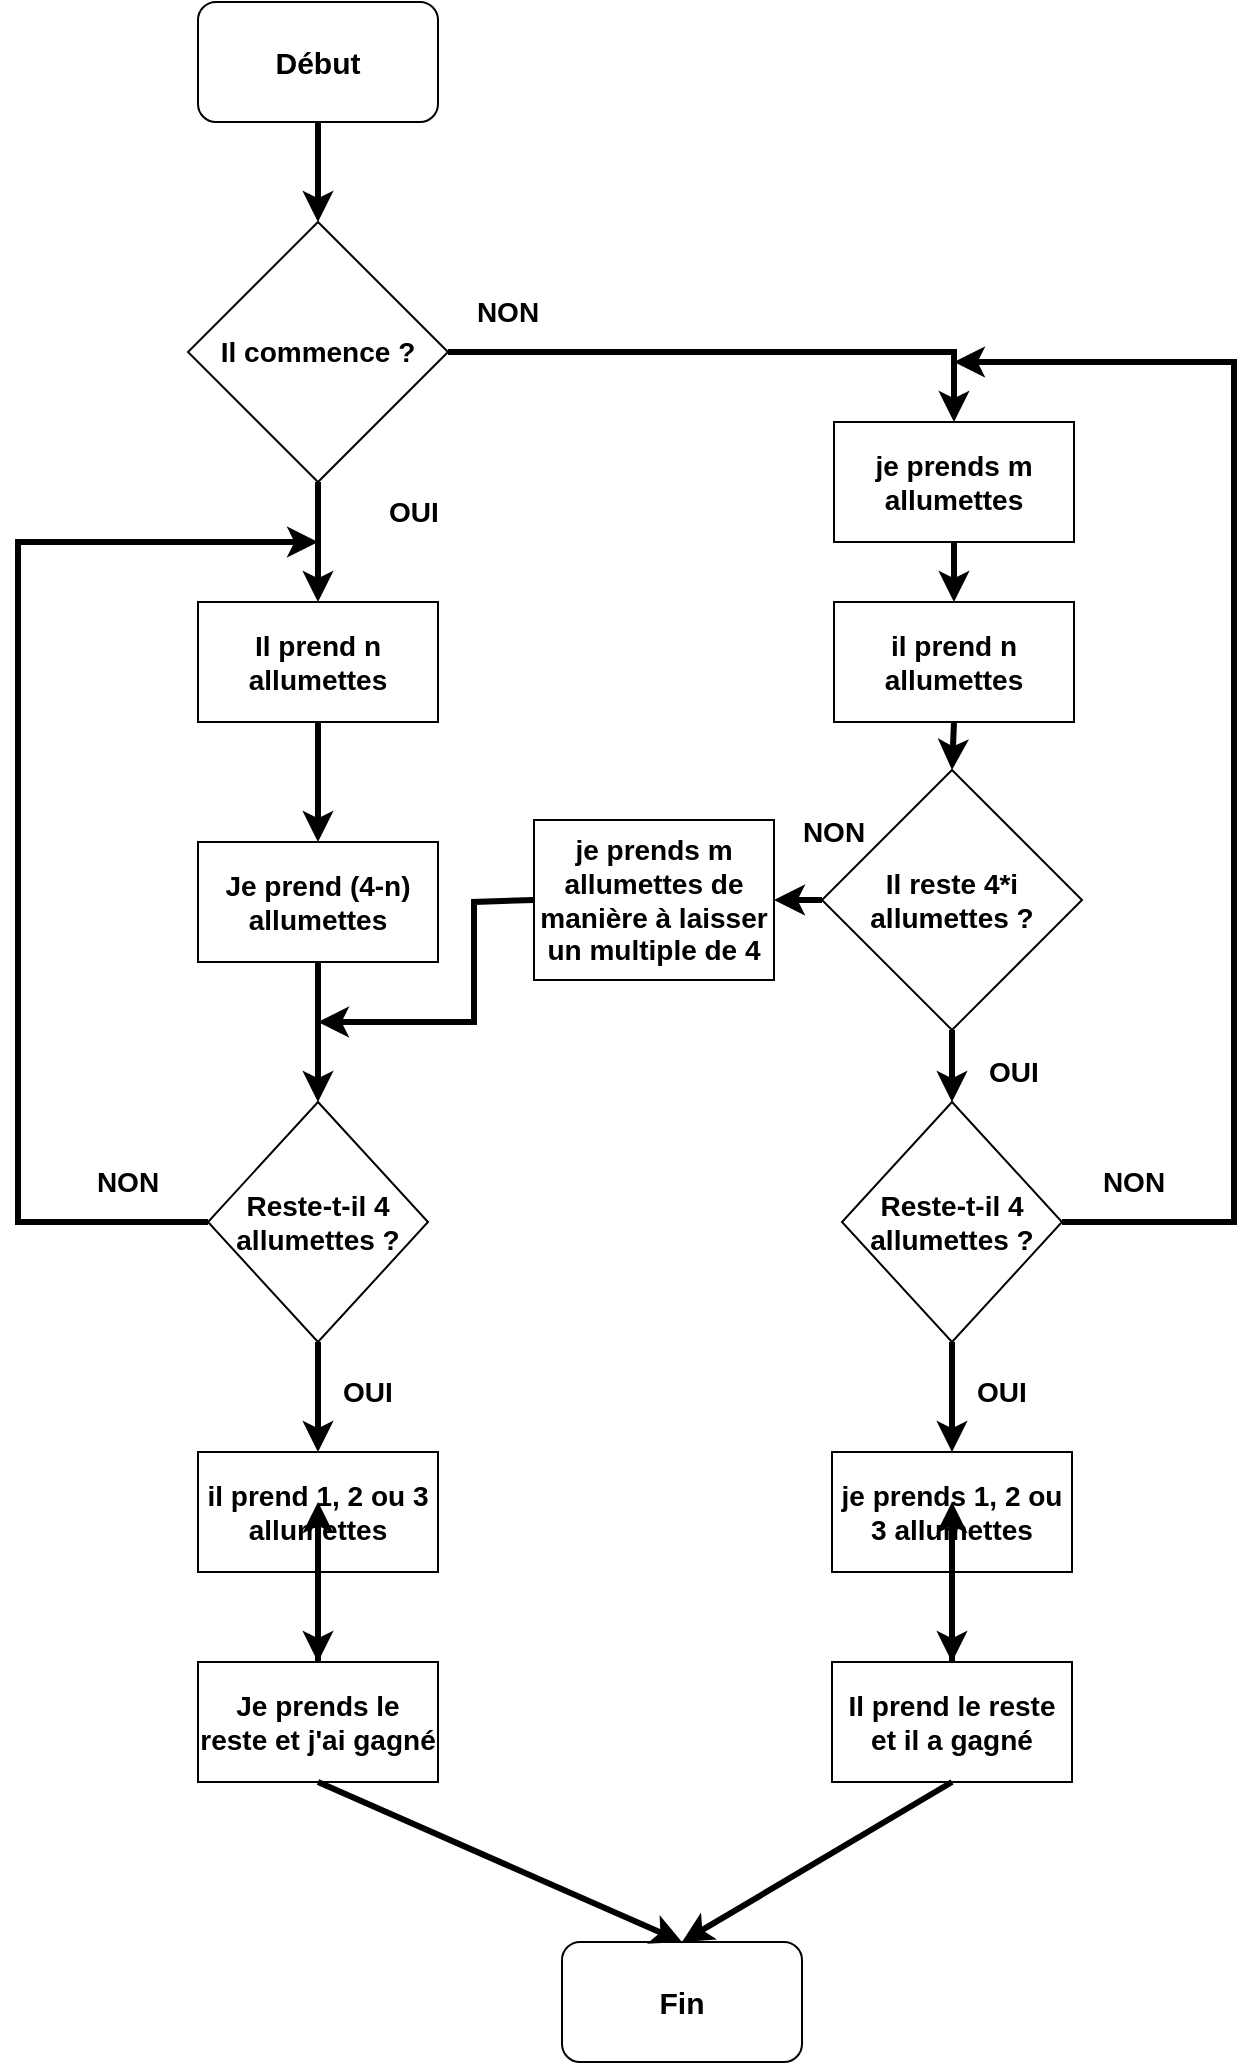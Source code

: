 <mxfile version="20.3.0" type="device"><diagram id="eToqLgaGXnB3jVDQIE-B" name="Page-1"><mxGraphModel dx="1102" dy="685" grid="1" gridSize="10" guides="1" tooltips="1" connect="1" arrows="1" fold="1" page="1" pageScale="1" pageWidth="827" pageHeight="1169" math="0" shadow="0"><root><mxCell id="0"/><mxCell id="1" parent="0"/><mxCell id="2mJMswOuBTb3J8R4ow-Q-1" value="&lt;font style=&quot;font-size: 15px;&quot;&gt;&lt;b&gt;Début&lt;/b&gt;&lt;/font&gt;" style="rounded=1;whiteSpace=wrap;html=1;" vertex="1" parent="1"><mxGeometry x="172" y="10" width="120" height="60" as="geometry"/></mxCell><mxCell id="2mJMswOuBTb3J8R4ow-Q-2" value="&lt;font style=&quot;font-size: 14px;&quot;&gt;&lt;b&gt;Il prend n allumettes&lt;/b&gt;&lt;/font&gt;" style="rounded=0;whiteSpace=wrap;html=1;" vertex="1" parent="1"><mxGeometry x="172" y="310" width="120" height="60" as="geometry"/></mxCell><mxCell id="2mJMswOuBTb3J8R4ow-Q-3" value="&lt;font style=&quot;font-size: 14px;&quot;&gt;&lt;b&gt;Je prend (4-n) allumettes&lt;/b&gt;&lt;/font&gt;" style="rounded=0;whiteSpace=wrap;html=1;" vertex="1" parent="1"><mxGeometry x="172" y="430" width="120" height="60" as="geometry"/></mxCell><mxCell id="2mJMswOuBTb3J8R4ow-Q-4" value="&lt;b&gt;Reste-t-il 4 allumettes ?&lt;/b&gt;" style="rhombus;whiteSpace=wrap;html=1;fontSize=14;" vertex="1" parent="1"><mxGeometry x="177" y="560" width="110" height="120" as="geometry"/></mxCell><mxCell id="2mJMswOuBTb3J8R4ow-Q-36" value="" style="edgeStyle=orthogonalEdgeStyle;rounded=0;orthogonalLoop=1;jettySize=auto;html=1;strokeWidth=3;fontSize=14;" edge="1" parent="1" source="2mJMswOuBTb3J8R4ow-Q-5"><mxGeometry relative="1" as="geometry"><mxPoint x="232" y="875" as="targetPoint"/></mxGeometry></mxCell><mxCell id="2mJMswOuBTb3J8R4ow-Q-5" value="&lt;font style=&quot;font-size: 14px;&quot;&gt;&lt;b&gt;il prend 1, 2 ou 3 allumettes&lt;br&gt;&lt;/b&gt;&lt;/font&gt;" style="rounded=0;whiteSpace=wrap;html=1;" vertex="1" parent="1"><mxGeometry x="172" y="735" width="120" height="60" as="geometry"/></mxCell><mxCell id="2mJMswOuBTb3J8R4ow-Q-38" value="" style="edgeStyle=orthogonalEdgeStyle;rounded=0;orthogonalLoop=1;jettySize=auto;html=1;strokeWidth=3;fontSize=14;" edge="1" parent="1" source="2mJMswOuBTb3J8R4ow-Q-6"><mxGeometry relative="1" as="geometry"><mxPoint x="232" y="760" as="targetPoint"/></mxGeometry></mxCell><mxCell id="2mJMswOuBTb3J8R4ow-Q-6" value="&lt;font style=&quot;font-size: 14px;&quot;&gt;&lt;b&gt;Je prends le reste et j'ai gagné&lt;br&gt;&lt;/b&gt;&lt;/font&gt;" style="rounded=0;whiteSpace=wrap;html=1;" vertex="1" parent="1"><mxGeometry x="172" y="840" width="120" height="60" as="geometry"/></mxCell><mxCell id="2mJMswOuBTb3J8R4ow-Q-7" value="&lt;font style=&quot;font-size: 15px;&quot;&gt;&lt;b&gt;Fin&lt;/b&gt;&lt;/font&gt;" style="rounded=1;whiteSpace=wrap;html=1;" vertex="1" parent="1"><mxGeometry x="354" y="980" width="120" height="60" as="geometry"/></mxCell><mxCell id="2mJMswOuBTb3J8R4ow-Q-8" value="" style="endArrow=classic;html=1;rounded=0;fontSize=14;strokeWidth=3;exitX=0.5;exitY=1;exitDx=0;exitDy=0;" edge="1" parent="1" source="2mJMswOuBTb3J8R4ow-Q-15" target="2mJMswOuBTb3J8R4ow-Q-2"><mxGeometry width="50" height="50" relative="1" as="geometry"><mxPoint x="230" y="260" as="sourcePoint"/><mxPoint x="292" y="470" as="targetPoint"/></mxGeometry></mxCell><mxCell id="2mJMswOuBTb3J8R4ow-Q-9" value="" style="endArrow=classic;html=1;rounded=0;fontSize=14;exitX=0.5;exitY=1;exitDx=0;exitDy=0;strokeWidth=3;entryX=0.5;entryY=0;entryDx=0;entryDy=0;" edge="1" parent="1" source="2mJMswOuBTb3J8R4ow-Q-2" target="2mJMswOuBTb3J8R4ow-Q-3"><mxGeometry width="50" height="50" relative="1" as="geometry"><mxPoint x="242" y="260" as="sourcePoint"/><mxPoint x="242" y="320" as="targetPoint"/></mxGeometry></mxCell><mxCell id="2mJMswOuBTb3J8R4ow-Q-10" value="" style="endArrow=classic;html=1;rounded=0;fontSize=14;exitX=0.5;exitY=1;exitDx=0;exitDy=0;strokeWidth=3;entryX=0.5;entryY=0;entryDx=0;entryDy=0;" edge="1" parent="1" source="2mJMswOuBTb3J8R4ow-Q-3" target="2mJMswOuBTb3J8R4ow-Q-4"><mxGeometry width="50" height="50" relative="1" as="geometry"><mxPoint x="242" y="380" as="sourcePoint"/><mxPoint x="242" y="440" as="targetPoint"/></mxGeometry></mxCell><mxCell id="2mJMswOuBTb3J8R4ow-Q-11" value="" style="endArrow=classic;html=1;rounded=0;fontSize=14;exitX=0.5;exitY=1;exitDx=0;exitDy=0;strokeWidth=3;entryX=0.5;entryY=0;entryDx=0;entryDy=0;" edge="1" parent="1" source="2mJMswOuBTb3J8R4ow-Q-4" target="2mJMswOuBTb3J8R4ow-Q-5"><mxGeometry width="50" height="50" relative="1" as="geometry"><mxPoint x="242" y="500" as="sourcePoint"/><mxPoint x="232" y="720" as="targetPoint"/></mxGeometry></mxCell><mxCell id="2mJMswOuBTb3J8R4ow-Q-12" value="" style="endArrow=classic;html=1;rounded=0;fontSize=14;exitX=0.5;exitY=1;exitDx=0;exitDy=0;strokeWidth=3;entryX=0.5;entryY=0;entryDx=0;entryDy=0;" edge="1" parent="1" source="2mJMswOuBTb3J8R4ow-Q-5" target="2mJMswOuBTb3J8R4ow-Q-6"><mxGeometry width="50" height="50" relative="1" as="geometry"><mxPoint x="242" y="690" as="sourcePoint"/><mxPoint x="242" y="745" as="targetPoint"/></mxGeometry></mxCell><mxCell id="2mJMswOuBTb3J8R4ow-Q-13" value="" style="endArrow=classic;html=1;rounded=0;fontSize=14;exitX=0.5;exitY=1;exitDx=0;exitDy=0;strokeWidth=3;entryX=0.5;entryY=0;entryDx=0;entryDy=0;" edge="1" parent="1" source="2mJMswOuBTb3J8R4ow-Q-6" target="2mJMswOuBTb3J8R4ow-Q-7"><mxGeometry width="50" height="50" relative="1" as="geometry"><mxPoint x="242" y="805" as="sourcePoint"/><mxPoint x="244" y="850" as="targetPoint"/></mxGeometry></mxCell><mxCell id="2mJMswOuBTb3J8R4ow-Q-14" value="" style="endArrow=classic;html=1;rounded=0;strokeWidth=3;fontSize=14;exitX=0;exitY=0.5;exitDx=0;exitDy=0;" edge="1" parent="1" source="2mJMswOuBTb3J8R4ow-Q-4"><mxGeometry width="50" height="50" relative="1" as="geometry"><mxPoint x="242" y="470" as="sourcePoint"/><mxPoint x="232" y="280" as="targetPoint"/><Array as="points"><mxPoint x="82" y="620"/><mxPoint x="82" y="280"/></Array></mxGeometry></mxCell><mxCell id="2mJMswOuBTb3J8R4ow-Q-15" value="&lt;font style=&quot;font-size: 14px;&quot;&gt;&lt;b&gt;Il commence ?&lt;/b&gt;&lt;/font&gt;" style="rhombus;whiteSpace=wrap;html=1;" vertex="1" parent="1"><mxGeometry x="167" y="120" width="130" height="130" as="geometry"/></mxCell><mxCell id="2mJMswOuBTb3J8R4ow-Q-17" value="" style="endArrow=classic;html=1;rounded=0;fontSize=14;strokeWidth=3;exitX=0.5;exitY=1;exitDx=0;exitDy=0;entryX=0.5;entryY=0;entryDx=0;entryDy=0;" edge="1" parent="1" source="2mJMswOuBTb3J8R4ow-Q-1" target="2mJMswOuBTb3J8R4ow-Q-15"><mxGeometry width="50" height="50" relative="1" as="geometry"><mxPoint x="242" y="260" as="sourcePoint"/><mxPoint x="242" y="320" as="targetPoint"/></mxGeometry></mxCell><mxCell id="2mJMswOuBTb3J8R4ow-Q-18" value="&lt;b&gt;OUI&lt;/b&gt;" style="text;html=1;strokeColor=none;fillColor=none;align=center;verticalAlign=middle;whiteSpace=wrap;rounded=0;fontSize=14;" vertex="1" parent="1"><mxGeometry x="250" y="250" width="60" height="30" as="geometry"/></mxCell><mxCell id="2mJMswOuBTb3J8R4ow-Q-19" value="&lt;b&gt;NON&lt;/b&gt;" style="text;html=1;strokeColor=none;fillColor=none;align=center;verticalAlign=middle;whiteSpace=wrap;rounded=0;fontSize=14;" vertex="1" parent="1"><mxGeometry x="107" y="585" width="60" height="30" as="geometry"/></mxCell><mxCell id="2mJMswOuBTb3J8R4ow-Q-21" value="&lt;b&gt;OUI&lt;/b&gt;" style="text;html=1;strokeColor=none;fillColor=none;align=center;verticalAlign=middle;whiteSpace=wrap;rounded=0;fontSize=14;" vertex="1" parent="1"><mxGeometry x="227" y="690" width="60" height="30" as="geometry"/></mxCell><mxCell id="2mJMswOuBTb3J8R4ow-Q-22" value="" style="endArrow=classic;html=1;rounded=0;fontSize=14;exitX=1;exitY=0.5;exitDx=0;exitDy=0;strokeWidth=3;entryX=0.5;entryY=0;entryDx=0;entryDy=0;" edge="1" parent="1" source="2mJMswOuBTb3J8R4ow-Q-15" target="2mJMswOuBTb3J8R4ow-Q-24"><mxGeometry width="50" height="50" relative="1" as="geometry"><mxPoint x="400" y="250" as="sourcePoint"/><mxPoint x="560" y="185" as="targetPoint"/><Array as="points"><mxPoint x="550" y="185"/></Array></mxGeometry></mxCell><mxCell id="2mJMswOuBTb3J8R4ow-Q-23" value="&lt;b&gt;NON&lt;/b&gt;" style="text;html=1;strokeColor=none;fillColor=none;align=center;verticalAlign=middle;whiteSpace=wrap;rounded=0;fontSize=14;" vertex="1" parent="1"><mxGeometry x="297" y="150" width="60" height="30" as="geometry"/></mxCell><mxCell id="2mJMswOuBTb3J8R4ow-Q-24" value="&lt;font style=&quot;font-size: 14px;&quot;&gt;&lt;b&gt;je prends m allumettes&lt;/b&gt;&lt;/font&gt;" style="rounded=0;whiteSpace=wrap;html=1;" vertex="1" parent="1"><mxGeometry x="490" y="220" width="120" height="60" as="geometry"/></mxCell><mxCell id="2mJMswOuBTb3J8R4ow-Q-25" value="&lt;font style=&quot;font-size: 14px;&quot;&gt;&lt;b&gt;il prend n allumettes&lt;/b&gt;&lt;/font&gt;" style="rounded=0;whiteSpace=wrap;html=1;" vertex="1" parent="1"><mxGeometry x="490" y="310" width="120" height="60" as="geometry"/></mxCell><mxCell id="2mJMswOuBTb3J8R4ow-Q-26" value="&lt;span style=&quot;font-size: 14px;&quot;&gt;&lt;b&gt;je prends m allumettes de manière à laisser un multiple de 4&lt;/b&gt;&lt;/span&gt;" style="rounded=0;whiteSpace=wrap;html=1;" vertex="1" parent="1"><mxGeometry x="340" y="419" width="120" height="80" as="geometry"/></mxCell><mxCell id="2mJMswOuBTb3J8R4ow-Q-27" value="&lt;font style=&quot;font-size: 14px;&quot;&gt;&lt;b&gt;Il reste 4*i allumettes ?&lt;/b&gt;&lt;/font&gt;" style="rhombus;whiteSpace=wrap;html=1;" vertex="1" parent="1"><mxGeometry x="484" y="394" width="130" height="130" as="geometry"/></mxCell><mxCell id="2mJMswOuBTb3J8R4ow-Q-28" value="" style="endArrow=classic;html=1;rounded=0;fontSize=14;exitX=0.5;exitY=1;exitDx=0;exitDy=0;strokeWidth=3;entryX=0.5;entryY=0;entryDx=0;entryDy=0;" edge="1" parent="1" source="2mJMswOuBTb3J8R4ow-Q-24" target="2mJMswOuBTb3J8R4ow-Q-25"><mxGeometry width="50" height="50" relative="1" as="geometry"><mxPoint x="242" y="380" as="sourcePoint"/><mxPoint x="242" y="440" as="targetPoint"/></mxGeometry></mxCell><mxCell id="2mJMswOuBTb3J8R4ow-Q-29" value="" style="endArrow=classic;html=1;rounded=0;fontSize=14;exitX=0.5;exitY=1;exitDx=0;exitDy=0;strokeWidth=3;entryX=0.5;entryY=0;entryDx=0;entryDy=0;" edge="1" parent="1" source="2mJMswOuBTb3J8R4ow-Q-25" target="2mJMswOuBTb3J8R4ow-Q-27"><mxGeometry width="50" height="50" relative="1" as="geometry"><mxPoint x="560" y="290" as="sourcePoint"/><mxPoint x="550" y="390" as="targetPoint"/></mxGeometry></mxCell><mxCell id="2mJMswOuBTb3J8R4ow-Q-30" value="" style="endArrow=classic;html=1;rounded=0;fontSize=14;exitX=0;exitY=0.5;exitDx=0;exitDy=0;strokeWidth=3;" edge="1" parent="1" source="2mJMswOuBTb3J8R4ow-Q-26"><mxGeometry width="50" height="50" relative="1" as="geometry"><mxPoint x="242" y="380" as="sourcePoint"/><mxPoint x="232" y="520" as="targetPoint"/><Array as="points"><mxPoint x="310" y="460"/><mxPoint x="310" y="520"/></Array></mxGeometry></mxCell><mxCell id="2mJMswOuBTb3J8R4ow-Q-31" value="" style="endArrow=classic;html=1;rounded=0;fontSize=14;exitX=0;exitY=0.5;exitDx=0;exitDy=0;strokeWidth=3;entryX=1;entryY=0.5;entryDx=0;entryDy=0;" edge="1" parent="1" source="2mJMswOuBTb3J8R4ow-Q-27" target="2mJMswOuBTb3J8R4ow-Q-26"><mxGeometry width="50" height="50" relative="1" as="geometry"><mxPoint x="560" y="380" as="sourcePoint"/><mxPoint x="559" y="404" as="targetPoint"/></mxGeometry></mxCell><mxCell id="2mJMswOuBTb3J8R4ow-Q-32" value="" style="endArrow=classic;html=1;rounded=0;fontSize=14;strokeWidth=3;exitX=1;exitY=0.5;exitDx=0;exitDy=0;" edge="1" parent="1" source="2mJMswOuBTb3J8R4ow-Q-51"><mxGeometry width="50" height="50" relative="1" as="geometry"><mxPoint x="690" y="590" as="sourcePoint"/><mxPoint x="550" y="190" as="targetPoint"/><Array as="points"><mxPoint x="690" y="620"/><mxPoint x="690" y="190"/></Array></mxGeometry></mxCell><mxCell id="2mJMswOuBTb3J8R4ow-Q-33" value="&lt;b&gt;OUI&lt;/b&gt;" style="text;html=1;strokeColor=none;fillColor=none;align=center;verticalAlign=middle;whiteSpace=wrap;rounded=0;fontSize=14;" vertex="1" parent="1"><mxGeometry x="550" y="530" width="60" height="30" as="geometry"/></mxCell><mxCell id="2mJMswOuBTb3J8R4ow-Q-34" value="&lt;b&gt;NON&lt;/b&gt;" style="text;html=1;strokeColor=none;fillColor=none;align=center;verticalAlign=middle;whiteSpace=wrap;rounded=0;fontSize=14;" vertex="1" parent="1"><mxGeometry x="460" y="410" width="60" height="30" as="geometry"/></mxCell><mxCell id="2mJMswOuBTb3J8R4ow-Q-51" value="&lt;b&gt;Reste-t-il 4 allumettes ?&lt;/b&gt;" style="rhombus;whiteSpace=wrap;html=1;fontSize=14;" vertex="1" parent="1"><mxGeometry x="494" y="560" width="110" height="120" as="geometry"/></mxCell><mxCell id="2mJMswOuBTb3J8R4ow-Q-52" value="" style="edgeStyle=orthogonalEdgeStyle;rounded=0;orthogonalLoop=1;jettySize=auto;html=1;strokeWidth=3;fontSize=14;" edge="1" parent="1" source="2mJMswOuBTb3J8R4ow-Q-53"><mxGeometry relative="1" as="geometry"><mxPoint x="549" y="875" as="targetPoint"/></mxGeometry></mxCell><mxCell id="2mJMswOuBTb3J8R4ow-Q-53" value="&lt;font style=&quot;font-size: 14px;&quot;&gt;&lt;b&gt;je prends 1, 2 ou 3 allumettes&lt;br&gt;&lt;/b&gt;&lt;/font&gt;" style="rounded=0;whiteSpace=wrap;html=1;" vertex="1" parent="1"><mxGeometry x="489" y="735" width="120" height="60" as="geometry"/></mxCell><mxCell id="2mJMswOuBTb3J8R4ow-Q-54" value="" style="edgeStyle=orthogonalEdgeStyle;rounded=0;orthogonalLoop=1;jettySize=auto;html=1;strokeWidth=3;fontSize=14;" edge="1" parent="1" source="2mJMswOuBTb3J8R4ow-Q-55"><mxGeometry relative="1" as="geometry"><mxPoint x="549" y="760" as="targetPoint"/></mxGeometry></mxCell><mxCell id="2mJMswOuBTb3J8R4ow-Q-55" value="&lt;font style=&quot;font-size: 14px;&quot;&gt;&lt;b&gt;Il prend le reste et il a gagné&lt;br&gt;&lt;/b&gt;&lt;/font&gt;" style="rounded=0;whiteSpace=wrap;html=1;" vertex="1" parent="1"><mxGeometry x="489" y="840" width="120" height="60" as="geometry"/></mxCell><mxCell id="2mJMswOuBTb3J8R4ow-Q-57" value="" style="endArrow=classic;html=1;rounded=0;fontSize=14;exitX=0.5;exitY=1;exitDx=0;exitDy=0;strokeWidth=3;entryX=0.5;entryY=0;entryDx=0;entryDy=0;" edge="1" parent="1" source="2mJMswOuBTb3J8R4ow-Q-51" target="2mJMswOuBTb3J8R4ow-Q-53"><mxGeometry width="50" height="50" relative="1" as="geometry"><mxPoint x="559" y="500" as="sourcePoint"/><mxPoint x="549" y="720" as="targetPoint"/></mxGeometry></mxCell><mxCell id="2mJMswOuBTb3J8R4ow-Q-58" value="" style="endArrow=classic;html=1;rounded=0;fontSize=14;exitX=0.5;exitY=1;exitDx=0;exitDy=0;strokeWidth=3;entryX=0.5;entryY=0;entryDx=0;entryDy=0;" edge="1" parent="1" source="2mJMswOuBTb3J8R4ow-Q-53" target="2mJMswOuBTb3J8R4ow-Q-55"><mxGeometry width="50" height="50" relative="1" as="geometry"><mxPoint x="559" y="690" as="sourcePoint"/><mxPoint x="559" y="745" as="targetPoint"/></mxGeometry></mxCell><mxCell id="2mJMswOuBTb3J8R4ow-Q-59" value="" style="endArrow=classic;html=1;rounded=0;fontSize=14;exitX=0.5;exitY=1;exitDx=0;exitDy=0;strokeWidth=3;entryX=0.5;entryY=0;entryDx=0;entryDy=0;" edge="1" parent="1" source="2mJMswOuBTb3J8R4ow-Q-55" target="2mJMswOuBTb3J8R4ow-Q-7"><mxGeometry width="50" height="50" relative="1" as="geometry"><mxPoint x="559" y="805" as="sourcePoint"/><mxPoint x="549" y="960" as="targetPoint"/></mxGeometry></mxCell><mxCell id="2mJMswOuBTb3J8R4ow-Q-60" value="&lt;b&gt;OUI&lt;/b&gt;" style="text;html=1;strokeColor=none;fillColor=none;align=center;verticalAlign=middle;whiteSpace=wrap;rounded=0;fontSize=14;" vertex="1" parent="1"><mxGeometry x="544" y="690" width="60" height="30" as="geometry"/></mxCell><mxCell id="2mJMswOuBTb3J8R4ow-Q-63" value="" style="endArrow=classic;html=1;rounded=0;fontSize=14;exitX=0.5;exitY=1;exitDx=0;exitDy=0;strokeWidth=3;entryX=0.5;entryY=0;entryDx=0;entryDy=0;" edge="1" parent="1" source="2mJMswOuBTb3J8R4ow-Q-27" target="2mJMswOuBTb3J8R4ow-Q-51"><mxGeometry width="50" height="50" relative="1" as="geometry"><mxPoint x="242" y="500" as="sourcePoint"/><mxPoint x="242" y="570" as="targetPoint"/></mxGeometry></mxCell><mxCell id="2mJMswOuBTb3J8R4ow-Q-64" value="&lt;b&gt;NON&lt;/b&gt;" style="text;html=1;strokeColor=none;fillColor=none;align=center;verticalAlign=middle;whiteSpace=wrap;rounded=0;fontSize=14;" vertex="1" parent="1"><mxGeometry x="610" y="585" width="60" height="30" as="geometry"/></mxCell></root></mxGraphModel></diagram></mxfile>